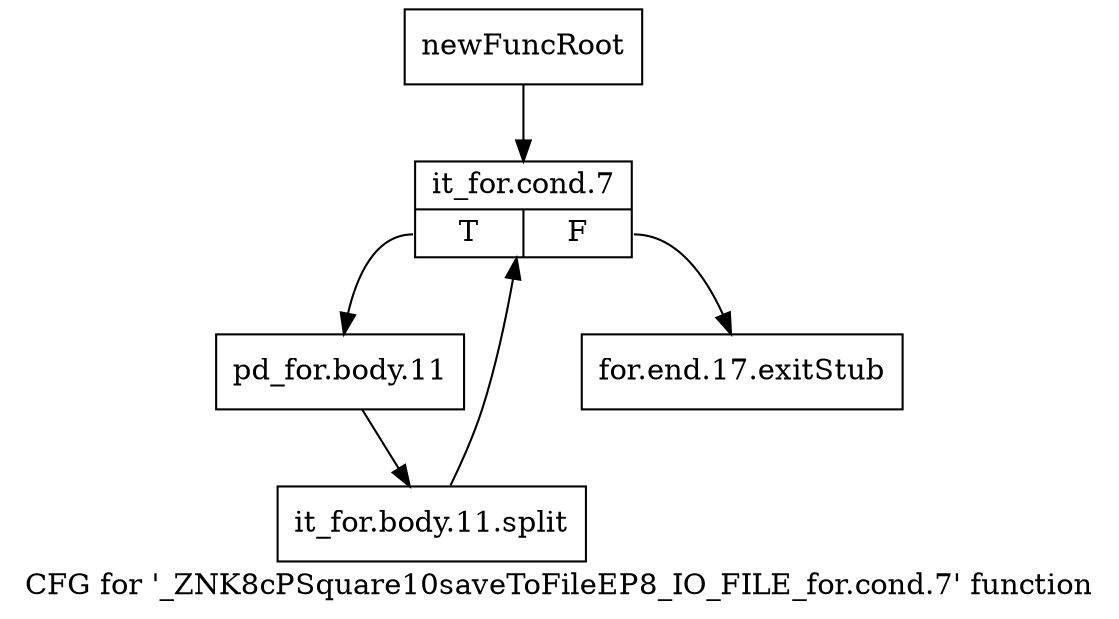 digraph "CFG for '_ZNK8cPSquare10saveToFileEP8_IO_FILE_for.cond.7' function" {
	label="CFG for '_ZNK8cPSquare10saveToFileEP8_IO_FILE_for.cond.7' function";

	Node0x2162180 [shape=record,label="{newFuncRoot}"];
	Node0x2162180 -> Node0x2162220;
	Node0x21621d0 [shape=record,label="{for.end.17.exitStub}"];
	Node0x2162220 [shape=record,label="{it_for.cond.7|{<s0>T|<s1>F}}"];
	Node0x2162220:s0 -> Node0x2162270;
	Node0x2162220:s1 -> Node0x21621d0;
	Node0x2162270 [shape=record,label="{pd_for.body.11}"];
	Node0x2162270 -> Node0x435a160;
	Node0x435a160 [shape=record,label="{it_for.body.11.split}"];
	Node0x435a160 -> Node0x2162220;
}
